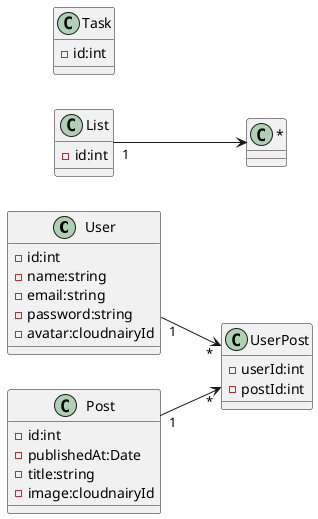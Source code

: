@startuml 
left to right direction
class User{
    -id:int
    -name:string
    -email:string
    -password:string
    -avatar:cloudnairyId
}
class Post{
    -id:int
    -publishedAt:Date
    -title:string
    -image:cloudnairyId
}
class UserPost{
    -userId:int
    -postId:int

} 

class List {
    -id:int
}
class Task{
    -id:int
}

List "1" --> "*"

User "1" --> "*" UserPost
Post "1" --> "*" UserPost

@enduml